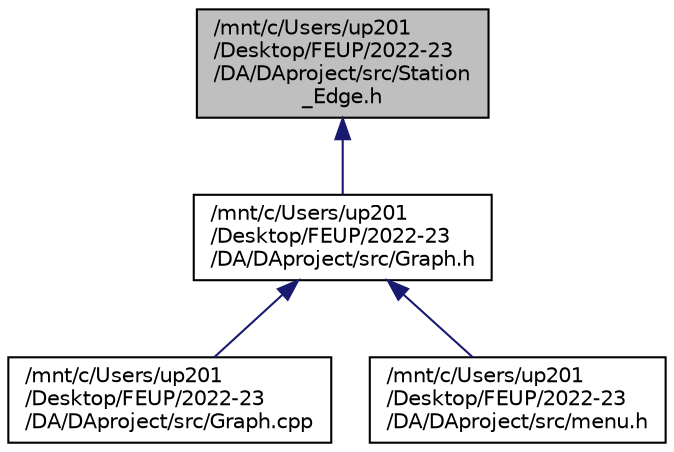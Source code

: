 digraph "/mnt/c/Users/up201/Desktop/FEUP/2022-23/DA/DAproject/src/Station_Edge.h"
{
 // LATEX_PDF_SIZE
  edge [fontname="Helvetica",fontsize="10",labelfontname="Helvetica",labelfontsize="10"];
  node [fontname="Helvetica",fontsize="10",shape=record];
  Node1 [label="/mnt/c/Users/up201\l/Desktop/FEUP/2022-23\l/DA/DAproject/src/Station\l_Edge.h",height=0.2,width=0.4,color="black", fillcolor="grey75", style="filled", fontcolor="black",tooltip="This file handles the generation and utilization of stations and edges(lines)"];
  Node1 -> Node2 [dir="back",color="midnightblue",fontsize="10",style="solid",fontname="Helvetica"];
  Node2 [label="/mnt/c/Users/up201\l/Desktop/FEUP/2022-23\l/DA/DAproject/src/Graph.h",height=0.2,width=0.4,color="black", fillcolor="white", style="filled",URL="$Graph_8h_source.html",tooltip=" "];
  Node2 -> Node3 [dir="back",color="midnightblue",fontsize="10",style="solid",fontname="Helvetica"];
  Node3 [label="/mnt/c/Users/up201\l/Desktop/FEUP/2022-23\l/DA/DAproject/src/Graph.cpp",height=0.2,width=0.4,color="black", fillcolor="white", style="filled",URL="$Graph_8cpp.html",tooltip="This file handles the generation and utilization of a railway network graph."];
  Node2 -> Node4 [dir="back",color="midnightblue",fontsize="10",style="solid",fontname="Helvetica"];
  Node4 [label="/mnt/c/Users/up201\l/Desktop/FEUP/2022-23\l/DA/DAproject/src/menu.h",height=0.2,width=0.4,color="black", fillcolor="white", style="filled",URL="$menu_8h.html",tooltip="This file handles the menu."];
}
